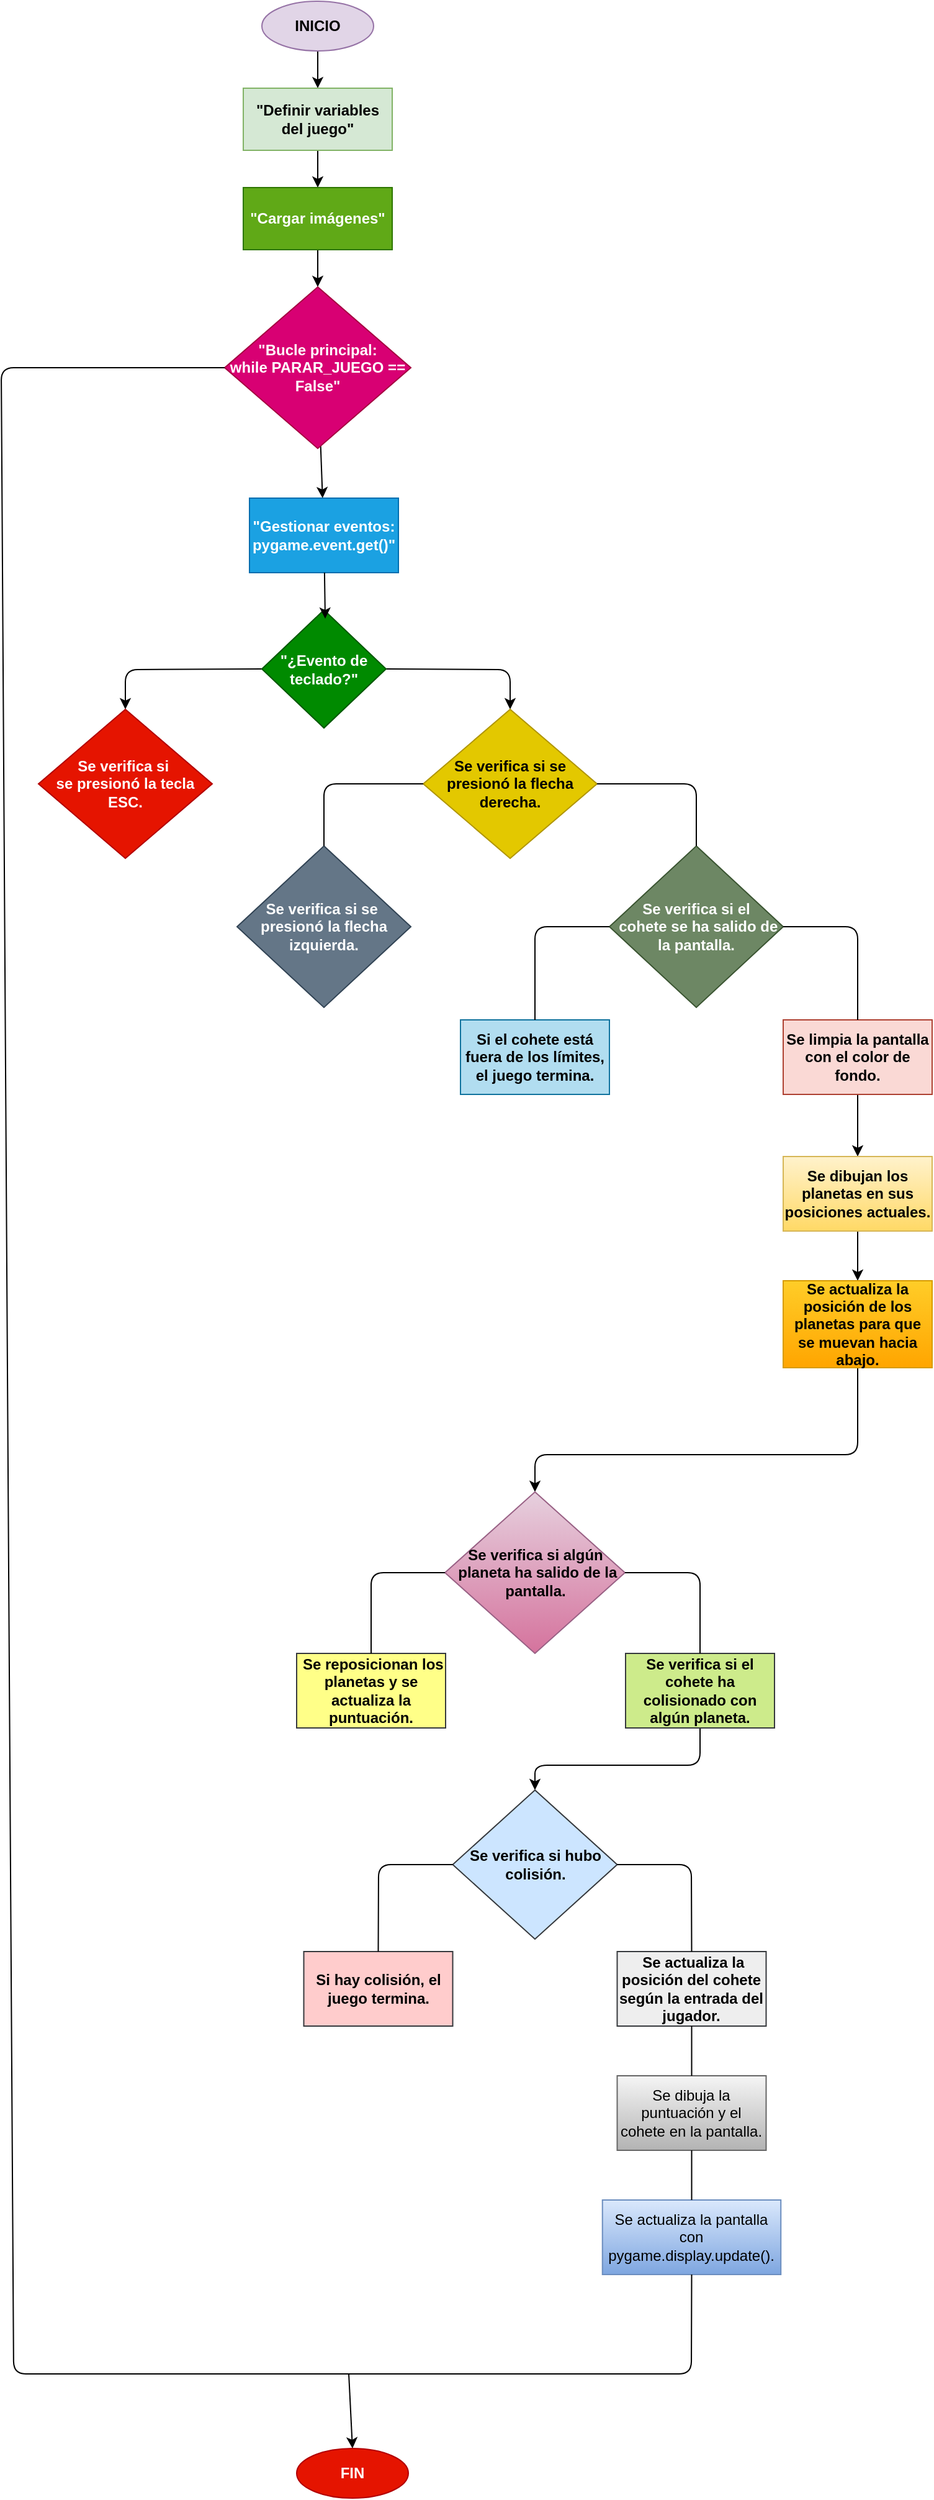 <mxfile>
    <diagram id="ZREdWTghSeMnpUpXp6pG" name="Página-1">
        <mxGraphModel dx="576" dy="461" grid="1" gridSize="10" guides="1" tooltips="1" connect="1" arrows="1" fold="1" page="0" pageScale="1" pageWidth="827" pageHeight="1169" math="0" shadow="0" adaptiveColors="simple">
            <root>
                <mxCell id="0"/>
                <mxCell id="1" parent="0"/>
                <mxCell id="10" style="edgeStyle=none;html=1;" parent="1" source="11" target="13" edge="1">
                    <mxGeometry relative="1" as="geometry"/>
                </mxCell>
                <mxCell id="11" value="&lt;b&gt;INICIO&lt;/b&gt;" style="ellipse;whiteSpace=wrap;html=1;fillColor=#e1d5e7;strokeColor=#9673a6;" parent="1" vertex="1">
                    <mxGeometry x="230" y="40" width="90" height="40" as="geometry"/>
                </mxCell>
                <mxCell id="12" style="edgeStyle=none;html=1;entryX=0.5;entryY=0;entryDx=0;entryDy=0;" parent="1" source="13" target="15" edge="1">
                    <mxGeometry relative="1" as="geometry"/>
                </mxCell>
                <mxCell id="13" value="&lt;b&gt;&quot;Definir variables del juego&quot;&lt;/b&gt;" style="rounded=0;whiteSpace=wrap;html=1;fillColor=#d5e8d4;strokeColor=#82b366;" parent="1" vertex="1">
                    <mxGeometry x="215" y="110" width="120" height="50" as="geometry"/>
                </mxCell>
                <mxCell id="14" style="edgeStyle=none;html=1;" parent="1" source="15" target="17" edge="1">
                    <mxGeometry relative="1" as="geometry"/>
                </mxCell>
                <mxCell id="15" value="&lt;b&gt;&quot;Cargar imágenes&quot;&lt;/b&gt;" style="rounded=0;whiteSpace=wrap;html=1;fillColor=#60a917;strokeColor=#2D7600;fontColor=#ffffff;" parent="1" vertex="1">
                    <mxGeometry x="215" y="190" width="120" height="50" as="geometry"/>
                </mxCell>
                <mxCell id="16" value="" style="edgeStyle=none;html=1;" parent="1" source="17" target="18" edge="1">
                    <mxGeometry relative="1" as="geometry"/>
                </mxCell>
                <mxCell id="17" value="&lt;b&gt;&amp;nbsp;&quot;Bucle principal:&amp;nbsp;&lt;/b&gt;&lt;div&gt;&lt;b&gt;while PARAR_JUEGO == False&quot;&lt;/b&gt;&lt;/div&gt;" style="rhombus;whiteSpace=wrap;html=1;align=center;fillColor=#d80073;fontColor=#ffffff;strokeColor=#A50040;" parent="1" vertex="1">
                    <mxGeometry x="200" y="270" width="150" height="130" as="geometry"/>
                </mxCell>
                <mxCell id="18" value="&lt;b&gt;&quot;Gestionar eventos: pygame.event.get()&quot;&lt;/b&gt;" style="rounded=0;whiteSpace=wrap;html=1;fillColor=#1ba1e2;fontColor=#ffffff;strokeColor=#006EAF;" parent="1" vertex="1">
                    <mxGeometry x="220" y="440" width="120" height="60" as="geometry"/>
                </mxCell>
                <mxCell id="19" style="edgeStyle=none;html=1;exitX=0;exitY=0.5;exitDx=0;exitDy=0;entryX=0.5;entryY=0;entryDx=0;entryDy=0;" parent="1" source="21" target="23" edge="1">
                    <mxGeometry relative="1" as="geometry">
                        <Array as="points">
                            <mxPoint x="120" y="578"/>
                        </Array>
                    </mxGeometry>
                </mxCell>
                <mxCell id="20" style="edgeStyle=none;html=1;exitX=1;exitY=0.5;exitDx=0;exitDy=0;entryX=0.5;entryY=0;entryDx=0;entryDy=0;" parent="1" source="21" target="24" edge="1">
                    <mxGeometry relative="1" as="geometry">
                        <Array as="points">
                            <mxPoint x="430" y="578"/>
                        </Array>
                    </mxGeometry>
                </mxCell>
                <mxCell id="21" value="&lt;b&gt;&quot;¿Evento de teclado?&quot;&lt;/b&gt;" style="rhombus;whiteSpace=wrap;html=1;fillColor=#008a00;fontColor=#ffffff;strokeColor=#005700;" parent="1" vertex="1">
                    <mxGeometry x="230" y="530" width="100" height="95" as="geometry"/>
                </mxCell>
                <mxCell id="22" style="edgeStyle=none;html=1;entryX=0.51;entryY=0.074;entryDx=0;entryDy=0;entryPerimeter=0;" parent="1" source="18" target="21" edge="1">
                    <mxGeometry relative="1" as="geometry"/>
                </mxCell>
                <mxCell id="23" value="&lt;b&gt;Se verifica si&amp;nbsp;&lt;/b&gt;&lt;div&gt;&lt;b&gt;se presionó la tecla ESC.&lt;/b&gt;&lt;/div&gt;" style="rhombus;whiteSpace=wrap;html=1;fillColor=#e51400;fontColor=#ffffff;strokeColor=#B20000;" parent="1" vertex="1">
                    <mxGeometry x="50" y="610" width="140" height="120" as="geometry"/>
                </mxCell>
                <mxCell id="24" value="&lt;b&gt;Se verifica si se presionó la flecha derecha.&lt;/b&gt;" style="rhombus;whiteSpace=wrap;html=1;fillColor=#e3c800;strokeColor=#B09500;fontColor=#000000;" parent="1" vertex="1">
                    <mxGeometry x="360" y="610" width="140" height="120" as="geometry"/>
                </mxCell>
                <mxCell id="25" value="&lt;b&gt;Se verifica si&lt;span style=&quot;background-color: transparent;&quot;&gt;&amp;nbsp;se&amp;nbsp;&lt;/span&gt;&lt;/b&gt;&lt;div&gt;&lt;span style=&quot;background-color: transparent;&quot;&gt;&lt;b&gt;presionó la flecha izquierda.&lt;/b&gt;&lt;/span&gt;&lt;/div&gt;" style="rhombus;whiteSpace=wrap;html=1;fillColor=#647687;strokeColor=#314354;fontColor=#ffffff;" parent="1" vertex="1">
                    <mxGeometry x="210" y="720" width="140" height="130" as="geometry"/>
                </mxCell>
                <mxCell id="26" value="&lt;b&gt;Se verifica si el&lt;/b&gt;&lt;div&gt;&lt;b&gt;&amp;nbsp;cohete se ha salido de la pantalla.&lt;/b&gt;&lt;/div&gt;" style="rhombus;whiteSpace=wrap;html=1;fillColor=#6d8764;strokeColor=#3A5431;fontColor=#ffffff;" parent="1" vertex="1">
                    <mxGeometry x="510" y="720" width="140" height="130" as="geometry"/>
                </mxCell>
                <mxCell id="27" value="" style="endArrow=none;html=1;exitX=0.5;exitY=0;exitDx=0;exitDy=0;entryX=0;entryY=0.5;entryDx=0;entryDy=0;" parent="1" source="25" target="24" edge="1">
                    <mxGeometry width="50" height="50" relative="1" as="geometry">
                        <mxPoint x="430" y="830" as="sourcePoint"/>
                        <mxPoint x="480" y="780" as="targetPoint"/>
                        <Array as="points">
                            <mxPoint x="280" y="670"/>
                        </Array>
                    </mxGeometry>
                </mxCell>
                <mxCell id="28" value="" style="endArrow=none;html=1;exitX=0.5;exitY=0;exitDx=0;exitDy=0;entryX=1;entryY=0.5;entryDx=0;entryDy=0;" parent="1" source="26" target="24" edge="1">
                    <mxGeometry width="50" height="50" relative="1" as="geometry">
                        <mxPoint x="430" y="830" as="sourcePoint"/>
                        <mxPoint x="480" y="780" as="targetPoint"/>
                        <Array as="points">
                            <mxPoint x="580" y="670"/>
                        </Array>
                    </mxGeometry>
                </mxCell>
                <mxCell id="29" value="&lt;b&gt;Si el cohete está fuera de los límites, el juego termina.&lt;/b&gt;" style="rounded=0;whiteSpace=wrap;html=1;fillColor=#b1ddf0;strokeColor=#10739e;" parent="1" vertex="1">
                    <mxGeometry x="390" y="860" width="120" height="60" as="geometry"/>
                </mxCell>
                <mxCell id="30" value="" style="edgeStyle=none;html=1;" parent="1" source="31" target="35" edge="1">
                    <mxGeometry relative="1" as="geometry"/>
                </mxCell>
                <mxCell id="31" value="&lt;b&gt;Se limpia la pantalla con el color de fondo.&lt;/b&gt;" style="rounded=0;whiteSpace=wrap;html=1;fillColor=#fad9d5;strokeColor=#ae4132;" parent="1" vertex="1">
                    <mxGeometry x="650" y="860" width="120" height="60" as="geometry"/>
                </mxCell>
                <mxCell id="32" value="" style="endArrow=none;html=1;exitX=0.5;exitY=0;exitDx=0;exitDy=0;entryX=0;entryY=0.5;entryDx=0;entryDy=0;" parent="1" source="29" target="26" edge="1">
                    <mxGeometry width="50" height="50" relative="1" as="geometry">
                        <mxPoint x="430" y="830" as="sourcePoint"/>
                        <mxPoint x="480" y="780" as="targetPoint"/>
                        <Array as="points">
                            <mxPoint x="450" y="785"/>
                        </Array>
                    </mxGeometry>
                </mxCell>
                <mxCell id="33" value="" style="endArrow=none;html=1;entryX=0.5;entryY=0;entryDx=0;entryDy=0;exitX=1;exitY=0.5;exitDx=0;exitDy=0;" parent="1" source="26" target="31" edge="1">
                    <mxGeometry width="50" height="50" relative="1" as="geometry">
                        <mxPoint x="430" y="830" as="sourcePoint"/>
                        <mxPoint x="480" y="780" as="targetPoint"/>
                        <Array as="points">
                            <mxPoint x="710" y="785"/>
                        </Array>
                    </mxGeometry>
                </mxCell>
                <mxCell id="34" value="" style="edgeStyle=none;html=1;" parent="1" source="35" target="37" edge="1">
                    <mxGeometry relative="1" as="geometry"/>
                </mxCell>
                <mxCell id="35" value="&lt;b&gt;Se dibujan los planetas en sus posiciones actuales.&lt;/b&gt;" style="rounded=0;whiteSpace=wrap;html=1;fillColor=#fff2cc;gradientColor=#ffd966;strokeColor=#d6b656;" parent="1" vertex="1">
                    <mxGeometry x="650" y="970" width="120" height="60" as="geometry"/>
                </mxCell>
                <mxCell id="36" style="edgeStyle=none;html=1;exitX=0.5;exitY=1;exitDx=0;exitDy=0;entryX=0.5;entryY=0;entryDx=0;entryDy=0;" parent="1" source="37" target="38" edge="1">
                    <mxGeometry relative="1" as="geometry">
                        <Array as="points">
                            <mxPoint x="710" y="1210"/>
                            <mxPoint x="450" y="1210"/>
                        </Array>
                    </mxGeometry>
                </mxCell>
                <mxCell id="37" value="&lt;b&gt;Se actualiza la posición de los planetas para que se muevan hacia abajo.&lt;/b&gt;" style="rounded=0;whiteSpace=wrap;html=1;fillColor=#ffcd28;gradientColor=#ffa500;strokeColor=#d79b00;" parent="1" vertex="1">
                    <mxGeometry x="650" y="1070" width="120" height="70" as="geometry"/>
                </mxCell>
                <mxCell id="38" value="&lt;b&gt;Se verifica si&amp;nbsp;&lt;span style=&quot;background-color: transparent;&quot;&gt;algún&lt;/span&gt;&lt;/b&gt;&lt;div&gt;&lt;span style=&quot;background-color: transparent;&quot;&gt;&lt;b&gt;&amp;nbsp;planeta ha salido de la pantalla.&lt;/b&gt;&lt;/span&gt;&lt;/div&gt;" style="rhombus;whiteSpace=wrap;html=1;fillColor=#e6d0de;strokeColor=#996185;gradientColor=#d5739d;" parent="1" vertex="1">
                    <mxGeometry x="377.5" y="1240" width="145" height="130" as="geometry"/>
                </mxCell>
                <mxCell id="39" value="&lt;b&gt;&amp;nbsp;Se reposicionan los planetas y se actualiza la puntuación.&lt;/b&gt;" style="rounded=0;whiteSpace=wrap;html=1;fillColor=#ffff88;strokeColor=#36393d;" parent="1" vertex="1">
                    <mxGeometry x="258" y="1370" width="120" height="60" as="geometry"/>
                </mxCell>
                <mxCell id="40" style="edgeStyle=none;html=1;exitX=0.5;exitY=1;exitDx=0;exitDy=0;entryX=0.5;entryY=0;entryDx=0;entryDy=0;" parent="1" source="41" target="44" edge="1">
                    <mxGeometry relative="1" as="geometry">
                        <Array as="points">
                            <mxPoint x="583" y="1460"/>
                            <mxPoint x="450" y="1460"/>
                        </Array>
                    </mxGeometry>
                </mxCell>
                <mxCell id="41" value="&lt;b&gt;Se verifica si el cohete ha colisionado con algún planeta.&lt;/b&gt;" style="rounded=0;whiteSpace=wrap;html=1;fillColor=#cdeb8b;strokeColor=#36393d;" parent="1" vertex="1">
                    <mxGeometry x="523" y="1370" width="120" height="60" as="geometry"/>
                </mxCell>
                <mxCell id="42" value="" style="endArrow=none;html=1;exitX=0.5;exitY=0;exitDx=0;exitDy=0;entryX=0;entryY=0.5;entryDx=0;entryDy=0;" parent="1" source="39" target="38" edge="1">
                    <mxGeometry width="50" height="50" relative="1" as="geometry">
                        <mxPoint x="430" y="1390" as="sourcePoint"/>
                        <mxPoint x="480" y="1340" as="targetPoint"/>
                        <Array as="points">
                            <mxPoint x="318" y="1305"/>
                        </Array>
                    </mxGeometry>
                </mxCell>
                <mxCell id="43" value="" style="endArrow=none;html=1;entryX=0.5;entryY=0;entryDx=0;entryDy=0;exitX=1;exitY=0.5;exitDx=0;exitDy=0;" parent="1" source="38" target="41" edge="1">
                    <mxGeometry width="50" height="50" relative="1" as="geometry">
                        <mxPoint x="430" y="1390" as="sourcePoint"/>
                        <mxPoint x="480" y="1340" as="targetPoint"/>
                        <Array as="points">
                            <mxPoint x="583" y="1305"/>
                        </Array>
                    </mxGeometry>
                </mxCell>
                <mxCell id="44" value="&lt;b&gt;Se verifica si hubo colisión.&lt;/b&gt;" style="rhombus;whiteSpace=wrap;html=1;fillColor=#cce5ff;strokeColor=#36393d;" parent="1" vertex="1">
                    <mxGeometry x="383.75" y="1480" width="132.5" height="120" as="geometry"/>
                </mxCell>
                <mxCell id="45" value="&lt;b&gt;Si hay colisión, el juego termina.&lt;/b&gt;" style="rounded=0;whiteSpace=wrap;html=1;fillColor=#ffcccc;strokeColor=#36393d;" parent="1" vertex="1">
                    <mxGeometry x="263.75" y="1610" width="120" height="60" as="geometry"/>
                </mxCell>
                <mxCell id="46" value="&lt;b&gt;&amp;nbsp;Se actualiza la posición del cohete según la entrada del jugador.&lt;/b&gt;" style="rounded=0;whiteSpace=wrap;html=1;fillColor=#eeeeee;strokeColor=#36393d;" parent="1" vertex="1">
                    <mxGeometry x="516.25" y="1610" width="120" height="60" as="geometry"/>
                </mxCell>
                <mxCell id="47" value="" style="endArrow=none;html=1;exitX=0.5;exitY=0;exitDx=0;exitDy=0;entryX=0;entryY=0.5;entryDx=0;entryDy=0;" parent="1" source="45" target="44" edge="1">
                    <mxGeometry width="50" height="50" relative="1" as="geometry">
                        <mxPoint x="430" y="1600" as="sourcePoint"/>
                        <mxPoint x="350" y="1520" as="targetPoint"/>
                        <Array as="points">
                            <mxPoint x="324" y="1540"/>
                        </Array>
                    </mxGeometry>
                </mxCell>
                <mxCell id="48" value="" style="endArrow=none;html=1;entryX=1;entryY=0.5;entryDx=0;entryDy=0;exitX=0.5;exitY=0;exitDx=0;exitDy=0;" parent="1" source="46" target="44" edge="1">
                    <mxGeometry width="50" height="50" relative="1" as="geometry">
                        <mxPoint x="430" y="1600" as="sourcePoint"/>
                        <mxPoint x="480" y="1550" as="targetPoint"/>
                        <Array as="points">
                            <mxPoint x="576" y="1540"/>
                        </Array>
                    </mxGeometry>
                </mxCell>
                <mxCell id="49" value="Se dibuja la puntuación y el cohete en la pantalla." style="rounded=0;whiteSpace=wrap;html=1;fillColor=#f5f5f5;strokeColor=#666666;gradientColor=#b3b3b3;" parent="1" vertex="1">
                    <mxGeometry x="516.25" y="1710" width="120" height="60" as="geometry"/>
                </mxCell>
                <mxCell id="50" value="Se actualiza la pantalla con pygame.display.update()." style="rounded=0;whiteSpace=wrap;html=1;fillColor=#dae8fc;strokeColor=#6c8ebf;gradientColor=#7ea6e0;" parent="1" vertex="1">
                    <mxGeometry x="504.37" y="1810" width="143.75" height="60" as="geometry"/>
                </mxCell>
                <mxCell id="51" value="" style="endArrow=none;html=1;entryX=0.5;entryY=1;entryDx=0;entryDy=0;exitX=0.5;exitY=0;exitDx=0;exitDy=0;" parent="1" source="49" target="46" edge="1">
                    <mxGeometry width="50" height="50" relative="1" as="geometry">
                        <mxPoint x="560" y="1720" as="sourcePoint"/>
                        <mxPoint x="610" y="1670" as="targetPoint"/>
                    </mxGeometry>
                </mxCell>
                <mxCell id="52" value="" style="endArrow=none;html=1;entryX=0.5;entryY=1;entryDx=0;entryDy=0;exitX=0.5;exitY=0;exitDx=0;exitDy=0;" parent="1" source="50" target="49" edge="1">
                    <mxGeometry width="50" height="50" relative="1" as="geometry">
                        <mxPoint x="570" y="1820" as="sourcePoint"/>
                        <mxPoint x="620" y="1770" as="targetPoint"/>
                    </mxGeometry>
                </mxCell>
                <mxCell id="53" value="" style="endArrow=none;html=1;entryX=0.5;entryY=1;entryDx=0;entryDy=0;exitX=0;exitY=0.5;exitDx=0;exitDy=0;" parent="1" source="17" target="50" edge="1">
                    <mxGeometry width="50" height="50" relative="1" as="geometry">
                        <mxPoint x="30" y="1760" as="sourcePoint"/>
                        <mxPoint x="620" y="1880" as="targetPoint"/>
                        <Array as="points">
                            <mxPoint x="20" y="335"/>
                            <mxPoint x="30" y="1950"/>
                            <mxPoint x="576" y="1950"/>
                        </Array>
                    </mxGeometry>
                </mxCell>
                <mxCell id="54" value="" style="endArrow=classic;html=1;entryX=0.5;entryY=0;entryDx=0;entryDy=0;" parent="1" target="55" edge="1">
                    <mxGeometry width="50" height="50" relative="1" as="geometry">
                        <mxPoint x="300" y="1950" as="sourcePoint"/>
                        <mxPoint x="300" y="2010" as="targetPoint"/>
                    </mxGeometry>
                </mxCell>
                <mxCell id="55" value="&lt;b&gt;FIN&lt;/b&gt;" style="ellipse;whiteSpace=wrap;html=1;fillColor=#e51400;fontColor=#ffffff;strokeColor=#B20000;" parent="1" vertex="1">
                    <mxGeometry x="258" y="2010" width="90" height="40" as="geometry"/>
                </mxCell>
            </root>
        </mxGraphModel>
    </diagram>
</mxfile>